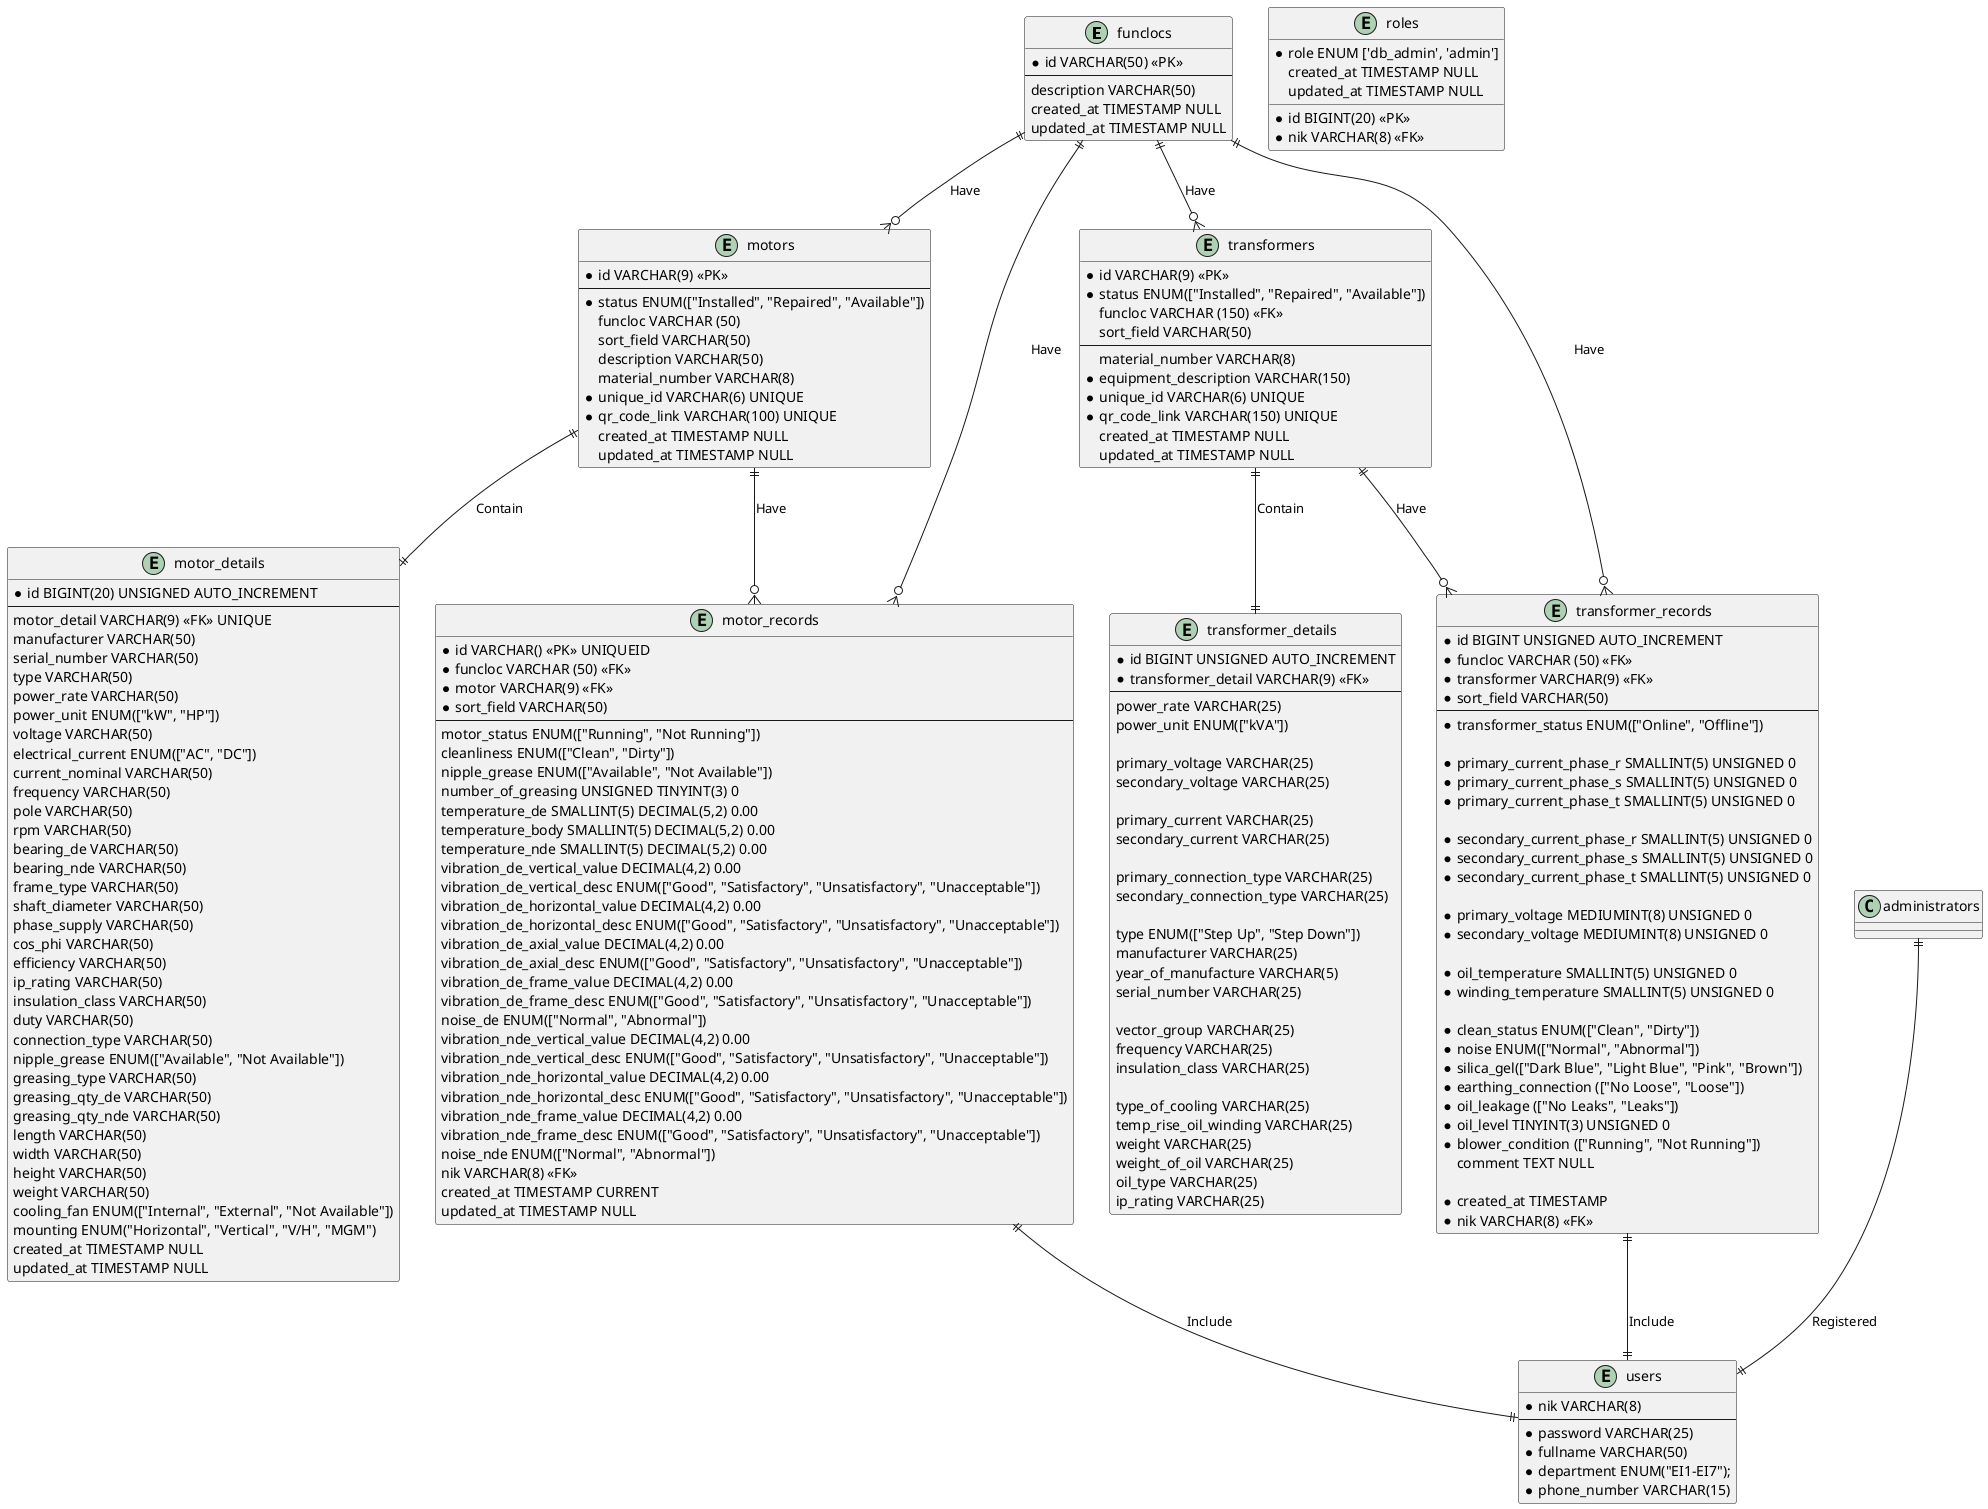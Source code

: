 @startuml fajar_e_maintenance

entity funclocs
{
    * id VARCHAR(50) <<PK>>
    --
      description VARCHAR(50)
      created_at TIMESTAMP NULL
      updated_at TIMESTAMP NULL
}

entity motors
{
    * id VARCHAR(9) <<PK>>
    --
    * status ENUM(["Installed", "Repaired", "Available"])
      funcloc VARCHAR (50)
      sort_field VARCHAR(50)
      description VARCHAR(50)
      material_number VARCHAR(8)
    * unique_id VARCHAR(6) UNIQUE
    * qr_code_link VARCHAR(100) UNIQUE
      created_at TIMESTAMP NULL
      updated_at TIMESTAMP NULL
}

entity motor_details {
  * id BIGINT(20) UNSIGNED AUTO_INCREMENT
  --
    motor_detail VARCHAR(9) <<FK>> UNIQUE
    manufacturer VARCHAR(50)
    serial_number VARCHAR(50)
    type VARCHAR(50)
    power_rate VARCHAR(50)
    power_unit ENUM(["kW", "HP"])
    voltage VARCHAR(50)
    electrical_current ENUM(["AC", "DC"])
    current_nominal VARCHAR(50)
    frequency VARCHAR(50)
    pole VARCHAR(50)
    rpm VARCHAR(50)
    bearing_de VARCHAR(50)
    bearing_nde VARCHAR(50)
    frame_type VARCHAR(50)
    shaft_diameter VARCHAR(50)
    phase_supply VARCHAR(50)
    cos_phi VARCHAR(50)
    efficiency VARCHAR(50)
    ip_rating VARCHAR(50)
    insulation_class VARCHAR(50)
    duty VARCHAR(50)
    connection_type VARCHAR(50)
    nipple_grease ENUM(["Available", "Not Available"])
    greasing_type VARCHAR(50)
    greasing_qty_de VARCHAR(50) 
    greasing_qty_nde VARCHAR(50)
    length VARCHAR(50)
    width VARCHAR(50)
    height VARCHAR(50) 
    weight VARCHAR(50)
    cooling_fan ENUM(["Internal", "External", "Not Available"])
    mounting ENUM("Horizontal", "Vertical", "V/H", "MGM") 
    created_at TIMESTAMP NULL
    updated_at TIMESTAMP NULL
}

entity motor_records {
    * id VARCHAR() <<PK>> UNIQUEID
    * funcloc VARCHAR (50) <<FK>>
    * motor VARCHAR(9) <<FK>>
    * sort_field VARCHAR(50)
    --
      motor_status ENUM(["Running", "Not Running"])
      cleanliness ENUM(["Clean", "Dirty"])
      nipple_grease ENUM(["Available", "Not Available"])
      number_of_greasing UNSIGNED TINYINT(3) 0
      temperature_de SMALLINT(5) DECIMAL(5,2) 0.00
      temperature_body SMALLINT(5) DECIMAL(5,2) 0.00
      temperature_nde SMALLINT(5) DECIMAL(5,2) 0.00    
      vibration_de_vertical_value DECIMAL(4,2) 0.00
      vibration_de_vertical_desc ENUM(["Good", "Satisfactory", "Unsatisfactory", "Unacceptable"]) 
      vibration_de_horizontal_value DECIMAL(4,2) 0.00
      vibration_de_horizontal_desc ENUM(["Good", "Satisfactory", "Unsatisfactory", "Unacceptable"]) 
      vibration_de_axial_value DECIMAL(4,2) 0.00
      vibration_de_axial_desc ENUM(["Good", "Satisfactory", "Unsatisfactory", "Unacceptable"])  
      vibration_de_frame_value DECIMAL(4,2) 0.00
      vibration_de_frame_desc ENUM(["Good", "Satisfactory", "Unsatisfactory", "Unacceptable"]) 
      noise_de ENUM(["Normal", "Abnormal"])
      vibration_nde_vertical_value DECIMAL(4,2) 0.00
      vibration_nde_vertical_desc ENUM(["Good", "Satisfactory", "Unsatisfactory", "Unacceptable"]) 
      vibration_nde_horizontal_value DECIMAL(4,2) 0.00
      vibration_nde_horizontal_desc ENUM(["Good", "Satisfactory", "Unsatisfactory", "Unacceptable"])   
      vibration_nde_frame_value DECIMAL(4,2) 0.00
      vibration_nde_frame_desc ENUM(["Good", "Satisfactory", "Unsatisfactory", "Unacceptable"])   
      noise_nde ENUM(["Normal", "Abnormal"])
      nik VARCHAR(8) <<FK>>
      created_at TIMESTAMP CURRENT
      updated_at TIMESTAMP NULL
}

entity users {
    * nik VARCHAR(8)
    --
    * password VARCHAR(25)
    * fullname VARCHAR(50)
    * department ENUM("EI1-EI7");
    * phone_number VARCHAR(15)
}

entity roles {
    * id BIGINT(20) <<PK>>
    * nik VARCHAR(8) <<FK>>
    * role ENUM ['db_admin', 'admin']
      created_at TIMESTAMP NULL
      updated_at TIMESTAMP NULL
}

entity transformers {
    * id VARCHAR(9) <<PK>>
    * status ENUM(["Installed", "Repaired", "Available"])
      funcloc VARCHAR (150) <<FK>>
      sort_field VARCHAR(50)
    --
      material_number VARCHAR(8)
    * equipment_description VARCHAR(150)
    * unique_id VARCHAR(6) UNIQUE
    * qr_code_link VARCHAR(150) UNIQUE
      created_at TIMESTAMP NULL
      updated_at TIMESTAMP NULL
}

entity transformer_details {
    * id BIGINT UNSIGNED AUTO_INCREMENT
    * transformer_detail VARCHAR(9) <<FK>>
    --
    power_rate VARCHAR(25)
    power_unit ENUM(["kVA"])

    primary_voltage VARCHAR(25)
    secondary_voltage VARCHAR(25)
    
    primary_current VARCHAR(25)
    secondary_current VARCHAR(25)
    
    primary_connection_type VARCHAR(25)
    secondary_connection_type VARCHAR(25)
    
    type ENUM(["Step Up", "Step Down"])
    manufacturer VARCHAR(25)
    year_of_manufacture VARCHAR(5)
    serial_number VARCHAR(25)

    vector_group VARCHAR(25)
    frequency VARCHAR(25)
    insulation_class VARCHAR(25)

    type_of_cooling VARCHAR(25)
    temp_rise_oil_winding VARCHAR(25)
    weight VARCHAR(25)
    weight_of_oil VARCHAR(25)
    oil_type VARCHAR(25)
    ip_rating VARCHAR(25)
}

entity transformer_records {
    * id BIGINT UNSIGNED AUTO_INCREMENT
    * funcloc VARCHAR (50) <<FK>>
    * transformer VARCHAR(9) <<FK>>
    * sort_field VARCHAR(50)
    --
    * transformer_status ENUM(["Online", "Offline"])

    * primary_current_phase_r SMALLINT(5) UNSIGNED 0
    * primary_current_phase_s SMALLINT(5) UNSIGNED 0
    * primary_current_phase_t SMALLINT(5) UNSIGNED 0 

    * secondary_current_phase_r SMALLINT(5) UNSIGNED 0
    * secondary_current_phase_s SMALLINT(5) UNSIGNED 0
    * secondary_current_phase_t SMALLINT(5) UNSIGNED 0
    
    * primary_voltage MEDIUMINT(8) UNSIGNED 0
    * secondary_voltage MEDIUMINT(8) UNSIGNED 0

    * oil_temperature SMALLINT(5) UNSIGNED 0
    * winding_temperature SMALLINT(5) UNSIGNED 0

    * clean_status ENUM(["Clean", "Dirty"])
    * noise ENUM(["Normal", "Abnormal"])
    * silica_gel(["Dark Blue", "Light Blue", "Pink", "Brown"])
    * earthing_connection (["No Loose", "Loose"])
    * oil_leakage (["No Leaks", "Leaks"])
    * oil_level TINYINT(3) UNSIGNED 0
    * blower_condition (["Running", "Not Running"])
      comment TEXT NULL
      
    * created_at TIMESTAMP
    * nik VARCHAR(8) <<FK>>
}
 
funclocs ||--o{ motors : Have
funclocs ||--o{ motor_records : Have
motors ||--o{ motor_records : Have
motors ||--|| motor_details : Contain
motor_records ||--|| users : Include
administrators ||--|| users : Registered

funclocs ||--o{ transformers : Have
funclocs ||--o{ transformer_records : Have
transformers ||--o{ transformer_records : Have
transformers ||--|| transformer_details : Contain
transformer_records ||--|| users : Include


@enduml